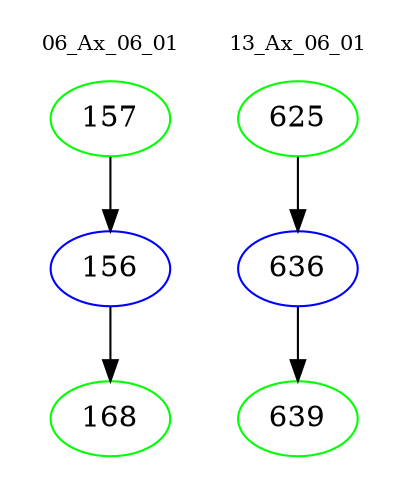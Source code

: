 digraph{
subgraph cluster_0 {
color = white
label = "06_Ax_06_01";
fontsize=10;
T0_157 [label="157", color="green"]
T0_157 -> T0_156 [color="black"]
T0_156 [label="156", color="blue"]
T0_156 -> T0_168 [color="black"]
T0_168 [label="168", color="green"]
}
subgraph cluster_1 {
color = white
label = "13_Ax_06_01";
fontsize=10;
T1_625 [label="625", color="green"]
T1_625 -> T1_636 [color="black"]
T1_636 [label="636", color="blue"]
T1_636 -> T1_639 [color="black"]
T1_639 [label="639", color="green"]
}
}
